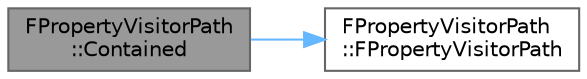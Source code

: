 digraph "FPropertyVisitorPath::Contained"
{
 // INTERACTIVE_SVG=YES
 // LATEX_PDF_SIZE
  bgcolor="transparent";
  edge [fontname=Helvetica,fontsize=10,labelfontname=Helvetica,labelfontsize=10];
  node [fontname=Helvetica,fontsize=10,shape=box,height=0.2,width=0.4];
  rankdir="LR";
  Node1 [id="Node000001",label="FPropertyVisitorPath\l::Contained",height=0.2,width=0.4,color="gray40", fillcolor="grey60", style="filled", fontcolor="black",tooltip="Is this property path contained in the specified one."];
  Node1 -> Node2 [id="edge1_Node000001_Node000002",color="steelblue1",style="solid",tooltip=" "];
  Node2 [id="Node000002",label="FPropertyVisitorPath\l::FPropertyVisitorPath",height=0.2,width=0.4,color="grey40", fillcolor="white", style="filled",URL="$d0/d9e/structFPropertyVisitorPath.html#aeae75aebb3a326e739c45f279b51e256",tooltip=" "];
}
